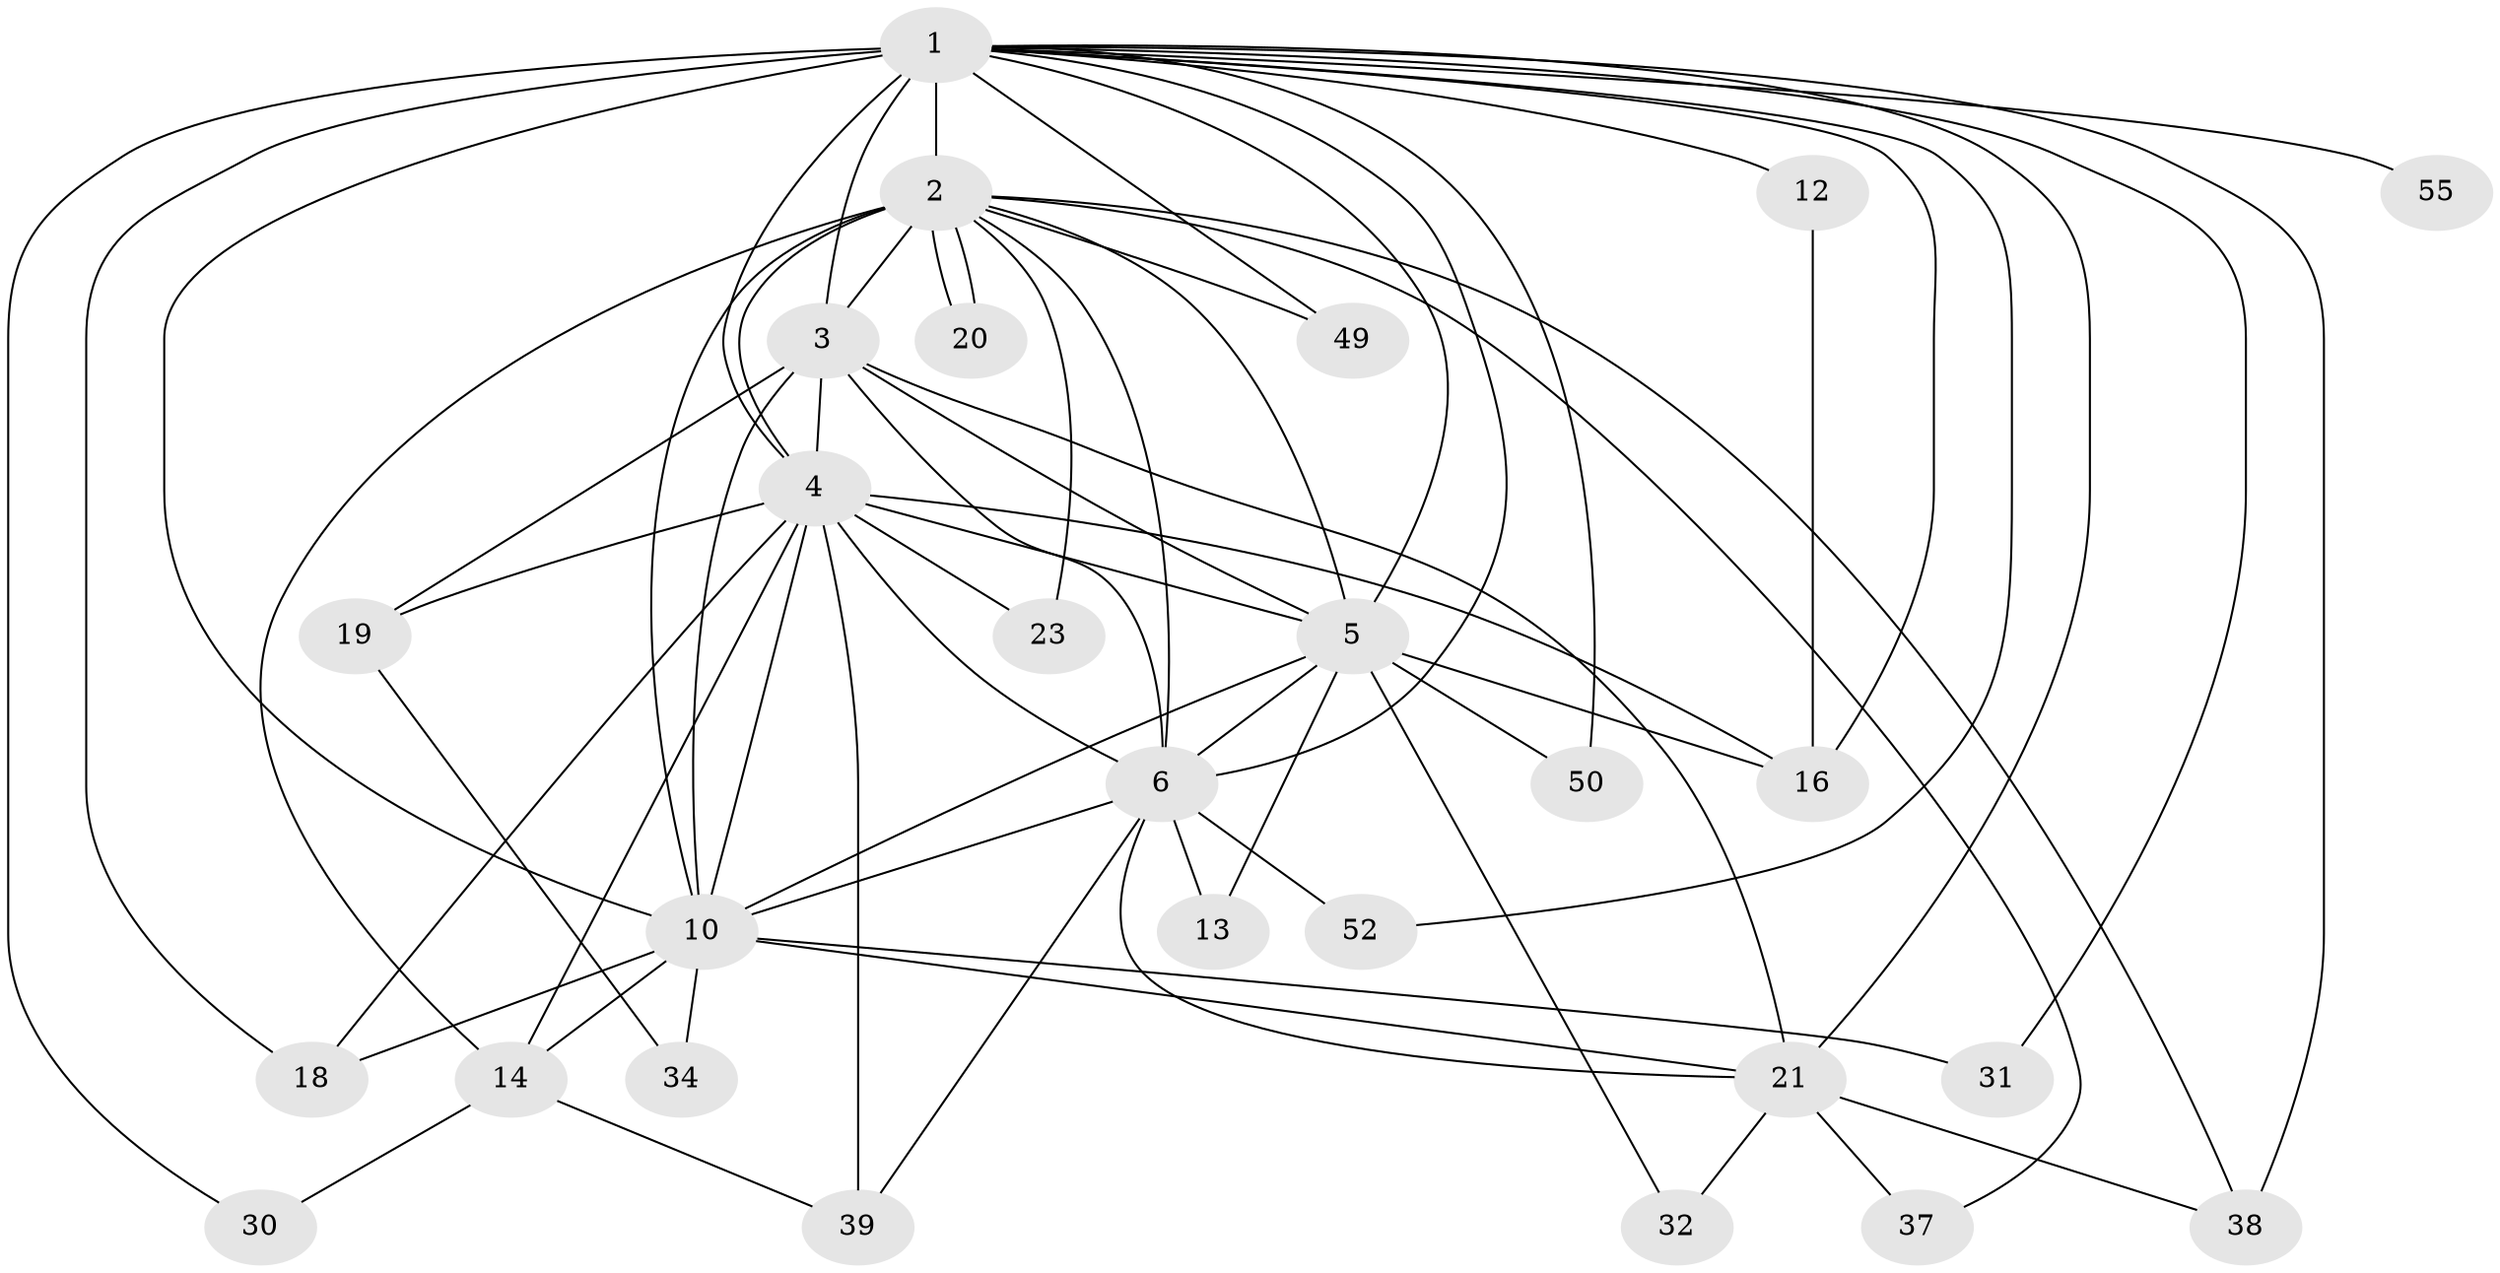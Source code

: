 // original degree distribution, {18: 0.03636363636363636, 19: 0.01818181818181818, 14: 0.01818181818181818, 17: 0.01818181818181818, 13: 0.01818181818181818, 15: 0.05454545454545454, 11: 0.01818181818181818, 7: 0.01818181818181818, 3: 0.09090909090909091, 2: 0.6, 4: 0.07272727272727272, 5: 0.01818181818181818, 6: 0.01818181818181818}
// Generated by graph-tools (version 1.1) at 2025/13/03/09/25 04:13:47]
// undirected, 27 vertices, 67 edges
graph export_dot {
graph [start="1"]
  node [color=gray90,style=filled];
  1 [super="+7"];
  2 [super="+33"];
  3 [super="+44+45+9"];
  4 [super="+36+47+54+8+28"];
  5;
  6;
  10;
  12;
  13;
  14 [super="+22"];
  16 [super="+26+25"];
  18 [super="+48+35"];
  19;
  20;
  21 [super="+51+27"];
  23;
  30;
  31;
  32;
  34;
  37;
  38 [super="+53"];
  39 [super="+46"];
  49;
  50;
  52;
  55;
  1 -- 2 [weight=2];
  1 -- 3 [weight=4];
  1 -- 4 [weight=8];
  1 -- 5 [weight=2];
  1 -- 6 [weight=2];
  1 -- 10 [weight=2];
  1 -- 12 [weight=2];
  1 -- 30;
  1 -- 31;
  1 -- 38;
  1 -- 49;
  1 -- 55 [weight=2];
  1 -- 16;
  1 -- 50;
  1 -- 18;
  1 -- 52;
  1 -- 21 [weight=2];
  2 -- 3 [weight=3];
  2 -- 4 [weight=4];
  2 -- 5;
  2 -- 6;
  2 -- 10;
  2 -- 14;
  2 -- 20;
  2 -- 20;
  2 -- 23;
  2 -- 37;
  2 -- 49;
  2 -- 38;
  3 -- 4 [weight=5];
  3 -- 5 [weight=2];
  3 -- 6 [weight=4];
  3 -- 10 [weight=3];
  3 -- 19;
  3 -- 21;
  4 -- 5 [weight=2];
  4 -- 6 [weight=2];
  4 -- 10 [weight=2];
  4 -- 18 [weight=2];
  4 -- 19;
  4 -- 14;
  4 -- 39;
  4 -- 16 [weight=2];
  4 -- 23;
  5 -- 6;
  5 -- 10;
  5 -- 13;
  5 -- 16;
  5 -- 32;
  5 -- 50;
  6 -- 10;
  6 -- 13;
  6 -- 39;
  6 -- 52;
  6 -- 21;
  10 -- 14;
  10 -- 31;
  10 -- 34;
  10 -- 18;
  10 -- 21;
  12 -- 16;
  14 -- 30;
  14 -- 39;
  19 -- 34;
  21 -- 32;
  21 -- 37;
  21 -- 38;
}
